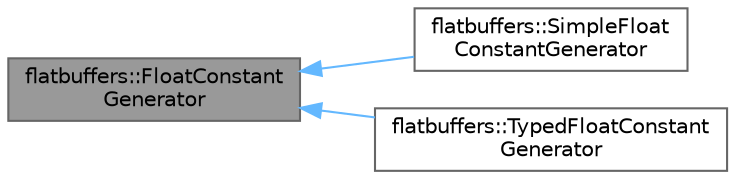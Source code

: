 digraph "flatbuffers::FloatConstantGenerator"
{
 // LATEX_PDF_SIZE
  bgcolor="transparent";
  edge [fontname=Helvetica,fontsize=10,labelfontname=Helvetica,labelfontsize=10];
  node [fontname=Helvetica,fontsize=10,shape=box,height=0.2,width=0.4];
  rankdir="LR";
  Node1 [id="Node000001",label="flatbuffers::FloatConstant\lGenerator",height=0.2,width=0.4,color="gray40", fillcolor="grey60", style="filled", fontcolor="black",tooltip=" "];
  Node1 -> Node2 [id="edge1_Node000001_Node000002",dir="back",color="steelblue1",style="solid",tooltip=" "];
  Node2 [id="Node000002",label="flatbuffers::SimpleFloat\lConstantGenerator",height=0.2,width=0.4,color="gray40", fillcolor="white", style="filled",URL="$classflatbuffers_1_1SimpleFloatConstantGenerator.html",tooltip=" "];
  Node1 -> Node3 [id="edge2_Node000001_Node000003",dir="back",color="steelblue1",style="solid",tooltip=" "];
  Node3 [id="Node000003",label="flatbuffers::TypedFloatConstant\lGenerator",height=0.2,width=0.4,color="gray40", fillcolor="white", style="filled",URL="$classflatbuffers_1_1TypedFloatConstantGenerator.html",tooltip=" "];
}
